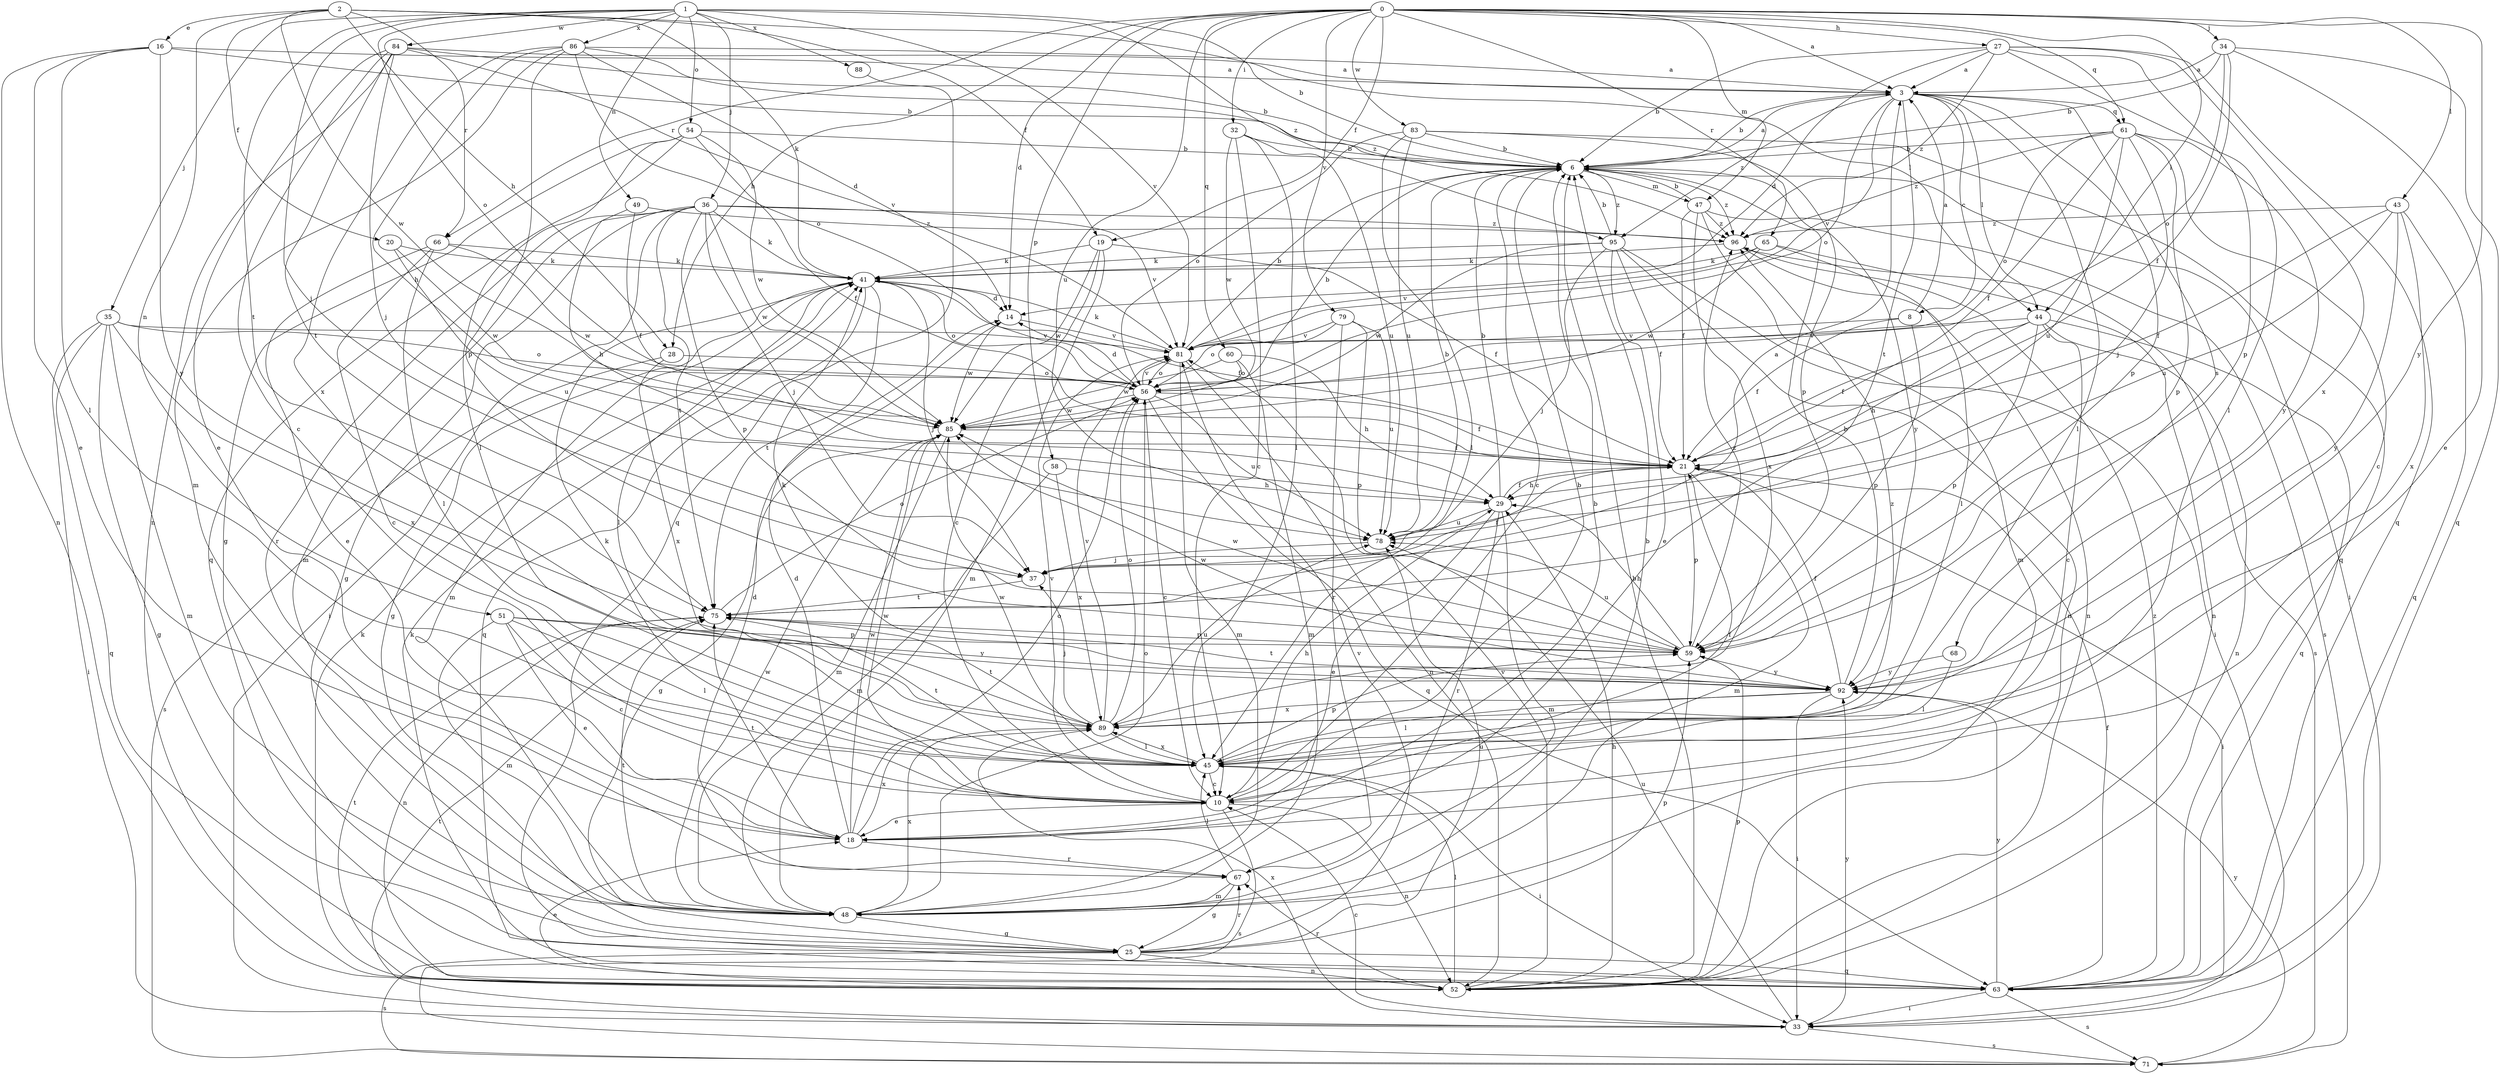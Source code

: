 strict digraph  {
0;
1;
2;
3;
6;
8;
10;
14;
16;
18;
19;
20;
21;
25;
27;
28;
29;
32;
33;
34;
35;
36;
37;
41;
43;
44;
45;
47;
48;
49;
51;
52;
54;
56;
58;
59;
60;
61;
63;
65;
66;
67;
68;
71;
75;
78;
79;
81;
83;
84;
85;
86;
88;
89;
92;
95;
96;
0 -> 3  [label=a];
0 -> 14  [label=d];
0 -> 19  [label=f];
0 -> 27  [label=h];
0 -> 28  [label=h];
0 -> 32  [label=i];
0 -> 34  [label=j];
0 -> 43  [label=l];
0 -> 44  [label=l];
0 -> 47  [label=m];
0 -> 58  [label=p];
0 -> 60  [label=q];
0 -> 61  [label=q];
0 -> 65  [label=r];
0 -> 66  [label=r];
0 -> 78  [label=u];
0 -> 79  [label=v];
0 -> 83  [label=w];
0 -> 92  [label=y];
1 -> 6  [label=b];
1 -> 35  [label=j];
1 -> 36  [label=j];
1 -> 37  [label=j];
1 -> 49  [label=n];
1 -> 54  [label=o];
1 -> 56  [label=o];
1 -> 75  [label=t];
1 -> 81  [label=v];
1 -> 84  [label=w];
1 -> 86  [label=x];
1 -> 88  [label=x];
1 -> 95  [label=z];
2 -> 16  [label=e];
2 -> 19  [label=f];
2 -> 20  [label=f];
2 -> 28  [label=h];
2 -> 41  [label=k];
2 -> 44  [label=l];
2 -> 51  [label=n];
2 -> 66  [label=r];
2 -> 85  [label=w];
3 -> 6  [label=b];
3 -> 8  [label=c];
3 -> 44  [label=l];
3 -> 45  [label=l];
3 -> 56  [label=o];
3 -> 59  [label=p];
3 -> 61  [label=q];
3 -> 68  [label=s];
3 -> 75  [label=t];
3 -> 81  [label=v];
3 -> 95  [label=z];
6 -> 3  [label=a];
6 -> 10  [label=c];
6 -> 33  [label=i];
6 -> 47  [label=m];
6 -> 92  [label=y];
6 -> 95  [label=z];
6 -> 96  [label=z];
8 -> 3  [label=a];
8 -> 21  [label=f];
8 -> 59  [label=p];
8 -> 81  [label=v];
10 -> 6  [label=b];
10 -> 18  [label=e];
10 -> 21  [label=f];
10 -> 29  [label=h];
10 -> 41  [label=k];
10 -> 52  [label=n];
10 -> 71  [label=s];
10 -> 81  [label=v];
10 -> 85  [label=w];
14 -> 81  [label=v];
14 -> 85  [label=w];
16 -> 3  [label=a];
16 -> 6  [label=b];
16 -> 18  [label=e];
16 -> 45  [label=l];
16 -> 52  [label=n];
16 -> 92  [label=y];
18 -> 6  [label=b];
18 -> 14  [label=d];
18 -> 56  [label=o];
18 -> 67  [label=r];
18 -> 75  [label=t];
18 -> 85  [label=w];
18 -> 89  [label=x];
19 -> 10  [label=c];
19 -> 21  [label=f];
19 -> 41  [label=k];
19 -> 48  [label=m];
19 -> 85  [label=w];
20 -> 41  [label=k];
20 -> 78  [label=u];
20 -> 85  [label=w];
21 -> 29  [label=h];
21 -> 33  [label=i];
21 -> 48  [label=m];
21 -> 59  [label=p];
25 -> 52  [label=n];
25 -> 59  [label=p];
25 -> 63  [label=q];
25 -> 67  [label=r];
25 -> 71  [label=s];
25 -> 78  [label=u];
25 -> 81  [label=v];
27 -> 3  [label=a];
27 -> 6  [label=b];
27 -> 14  [label=d];
27 -> 45  [label=l];
27 -> 59  [label=p];
27 -> 63  [label=q];
27 -> 89  [label=x];
27 -> 96  [label=z];
28 -> 56  [label=o];
28 -> 71  [label=s];
28 -> 89  [label=x];
29 -> 6  [label=b];
29 -> 18  [label=e];
29 -> 21  [label=f];
29 -> 48  [label=m];
29 -> 67  [label=r];
29 -> 78  [label=u];
32 -> 6  [label=b];
32 -> 10  [label=c];
32 -> 45  [label=l];
32 -> 78  [label=u];
32 -> 85  [label=w];
33 -> 10  [label=c];
33 -> 71  [label=s];
33 -> 75  [label=t];
33 -> 78  [label=u];
33 -> 89  [label=x];
33 -> 92  [label=y];
34 -> 3  [label=a];
34 -> 6  [label=b];
34 -> 18  [label=e];
34 -> 21  [label=f];
34 -> 56  [label=o];
34 -> 63  [label=q];
35 -> 25  [label=g];
35 -> 33  [label=i];
35 -> 48  [label=m];
35 -> 56  [label=o];
35 -> 63  [label=q];
35 -> 81  [label=v];
35 -> 89  [label=x];
36 -> 25  [label=g];
36 -> 33  [label=i];
36 -> 37  [label=j];
36 -> 41  [label=k];
36 -> 48  [label=m];
36 -> 59  [label=p];
36 -> 67  [label=r];
36 -> 75  [label=t];
36 -> 81  [label=v];
36 -> 85  [label=w];
36 -> 96  [label=z];
37 -> 21  [label=f];
37 -> 75  [label=t];
41 -> 14  [label=d];
41 -> 21  [label=f];
41 -> 25  [label=g];
41 -> 37  [label=j];
41 -> 45  [label=l];
41 -> 48  [label=m];
41 -> 56  [label=o];
41 -> 63  [label=q];
41 -> 75  [label=t];
43 -> 21  [label=f];
43 -> 63  [label=q];
43 -> 78  [label=u];
43 -> 89  [label=x];
43 -> 92  [label=y];
43 -> 96  [label=z];
44 -> 10  [label=c];
44 -> 21  [label=f];
44 -> 29  [label=h];
44 -> 52  [label=n];
44 -> 59  [label=p];
44 -> 63  [label=q];
44 -> 81  [label=v];
45 -> 10  [label=c];
45 -> 33  [label=i];
45 -> 59  [label=p];
45 -> 75  [label=t];
45 -> 85  [label=w];
45 -> 89  [label=x];
45 -> 96  [label=z];
47 -> 6  [label=b];
47 -> 21  [label=f];
47 -> 48  [label=m];
47 -> 71  [label=s];
47 -> 89  [label=x];
47 -> 96  [label=z];
48 -> 6  [label=b];
48 -> 25  [label=g];
48 -> 56  [label=o];
48 -> 75  [label=t];
48 -> 85  [label=w];
48 -> 89  [label=x];
49 -> 21  [label=f];
49 -> 29  [label=h];
49 -> 96  [label=z];
51 -> 10  [label=c];
51 -> 18  [label=e];
51 -> 45  [label=l];
51 -> 48  [label=m];
51 -> 59  [label=p];
51 -> 92  [label=y];
52 -> 6  [label=b];
52 -> 18  [label=e];
52 -> 29  [label=h];
52 -> 41  [label=k];
52 -> 45  [label=l];
52 -> 59  [label=p];
52 -> 67  [label=r];
52 -> 75  [label=t];
52 -> 81  [label=v];
54 -> 6  [label=b];
54 -> 21  [label=f];
54 -> 25  [label=g];
54 -> 45  [label=l];
54 -> 63  [label=q];
54 -> 85  [label=w];
56 -> 6  [label=b];
56 -> 10  [label=c];
56 -> 14  [label=d];
56 -> 21  [label=f];
56 -> 63  [label=q];
56 -> 78  [label=u];
56 -> 81  [label=v];
56 -> 85  [label=w];
58 -> 29  [label=h];
58 -> 48  [label=m];
58 -> 89  [label=x];
59 -> 29  [label=h];
59 -> 78  [label=u];
59 -> 85  [label=w];
59 -> 92  [label=y];
59 -> 96  [label=z];
60 -> 29  [label=h];
60 -> 48  [label=m];
60 -> 56  [label=o];
60 -> 85  [label=w];
61 -> 6  [label=b];
61 -> 10  [label=c];
61 -> 21  [label=f];
61 -> 37  [label=j];
61 -> 56  [label=o];
61 -> 59  [label=p];
61 -> 78  [label=u];
61 -> 92  [label=y];
61 -> 96  [label=z];
63 -> 21  [label=f];
63 -> 33  [label=i];
63 -> 41  [label=k];
63 -> 71  [label=s];
63 -> 92  [label=y];
63 -> 96  [label=z];
65 -> 41  [label=k];
65 -> 45  [label=l];
65 -> 52  [label=n];
65 -> 81  [label=v];
65 -> 85  [label=w];
66 -> 10  [label=c];
66 -> 18  [label=e];
66 -> 41  [label=k];
66 -> 45  [label=l];
66 -> 85  [label=w];
67 -> 14  [label=d];
67 -> 25  [label=g];
67 -> 45  [label=l];
67 -> 48  [label=m];
68 -> 45  [label=l];
68 -> 92  [label=y];
71 -> 92  [label=y];
75 -> 3  [label=a];
75 -> 52  [label=n];
75 -> 56  [label=o];
75 -> 59  [label=p];
78 -> 6  [label=b];
78 -> 37  [label=j];
79 -> 56  [label=o];
79 -> 59  [label=p];
79 -> 67  [label=r];
79 -> 78  [label=u];
79 -> 81  [label=v];
81 -> 6  [label=b];
81 -> 41  [label=k];
81 -> 48  [label=m];
81 -> 52  [label=n];
81 -> 56  [label=o];
83 -> 6  [label=b];
83 -> 45  [label=l];
83 -> 56  [label=o];
83 -> 59  [label=p];
83 -> 63  [label=q];
83 -> 78  [label=u];
84 -> 3  [label=a];
84 -> 6  [label=b];
84 -> 10  [label=c];
84 -> 18  [label=e];
84 -> 37  [label=j];
84 -> 52  [label=n];
84 -> 75  [label=t];
84 -> 81  [label=v];
85 -> 21  [label=f];
85 -> 25  [label=g];
85 -> 48  [label=m];
86 -> 3  [label=a];
86 -> 14  [label=d];
86 -> 29  [label=h];
86 -> 48  [label=m];
86 -> 56  [label=o];
86 -> 59  [label=p];
86 -> 89  [label=x];
86 -> 96  [label=z];
88 -> 63  [label=q];
89 -> 37  [label=j];
89 -> 45  [label=l];
89 -> 56  [label=o];
89 -> 75  [label=t];
89 -> 78  [label=u];
89 -> 81  [label=v];
92 -> 6  [label=b];
92 -> 21  [label=f];
92 -> 33  [label=i];
92 -> 41  [label=k];
92 -> 45  [label=l];
92 -> 75  [label=t];
92 -> 85  [label=w];
92 -> 89  [label=x];
95 -> 6  [label=b];
95 -> 18  [label=e];
95 -> 21  [label=f];
95 -> 33  [label=i];
95 -> 37  [label=j];
95 -> 41  [label=k];
95 -> 52  [label=n];
95 -> 85  [label=w];
96 -> 41  [label=k];
96 -> 52  [label=n];
96 -> 71  [label=s];
}
